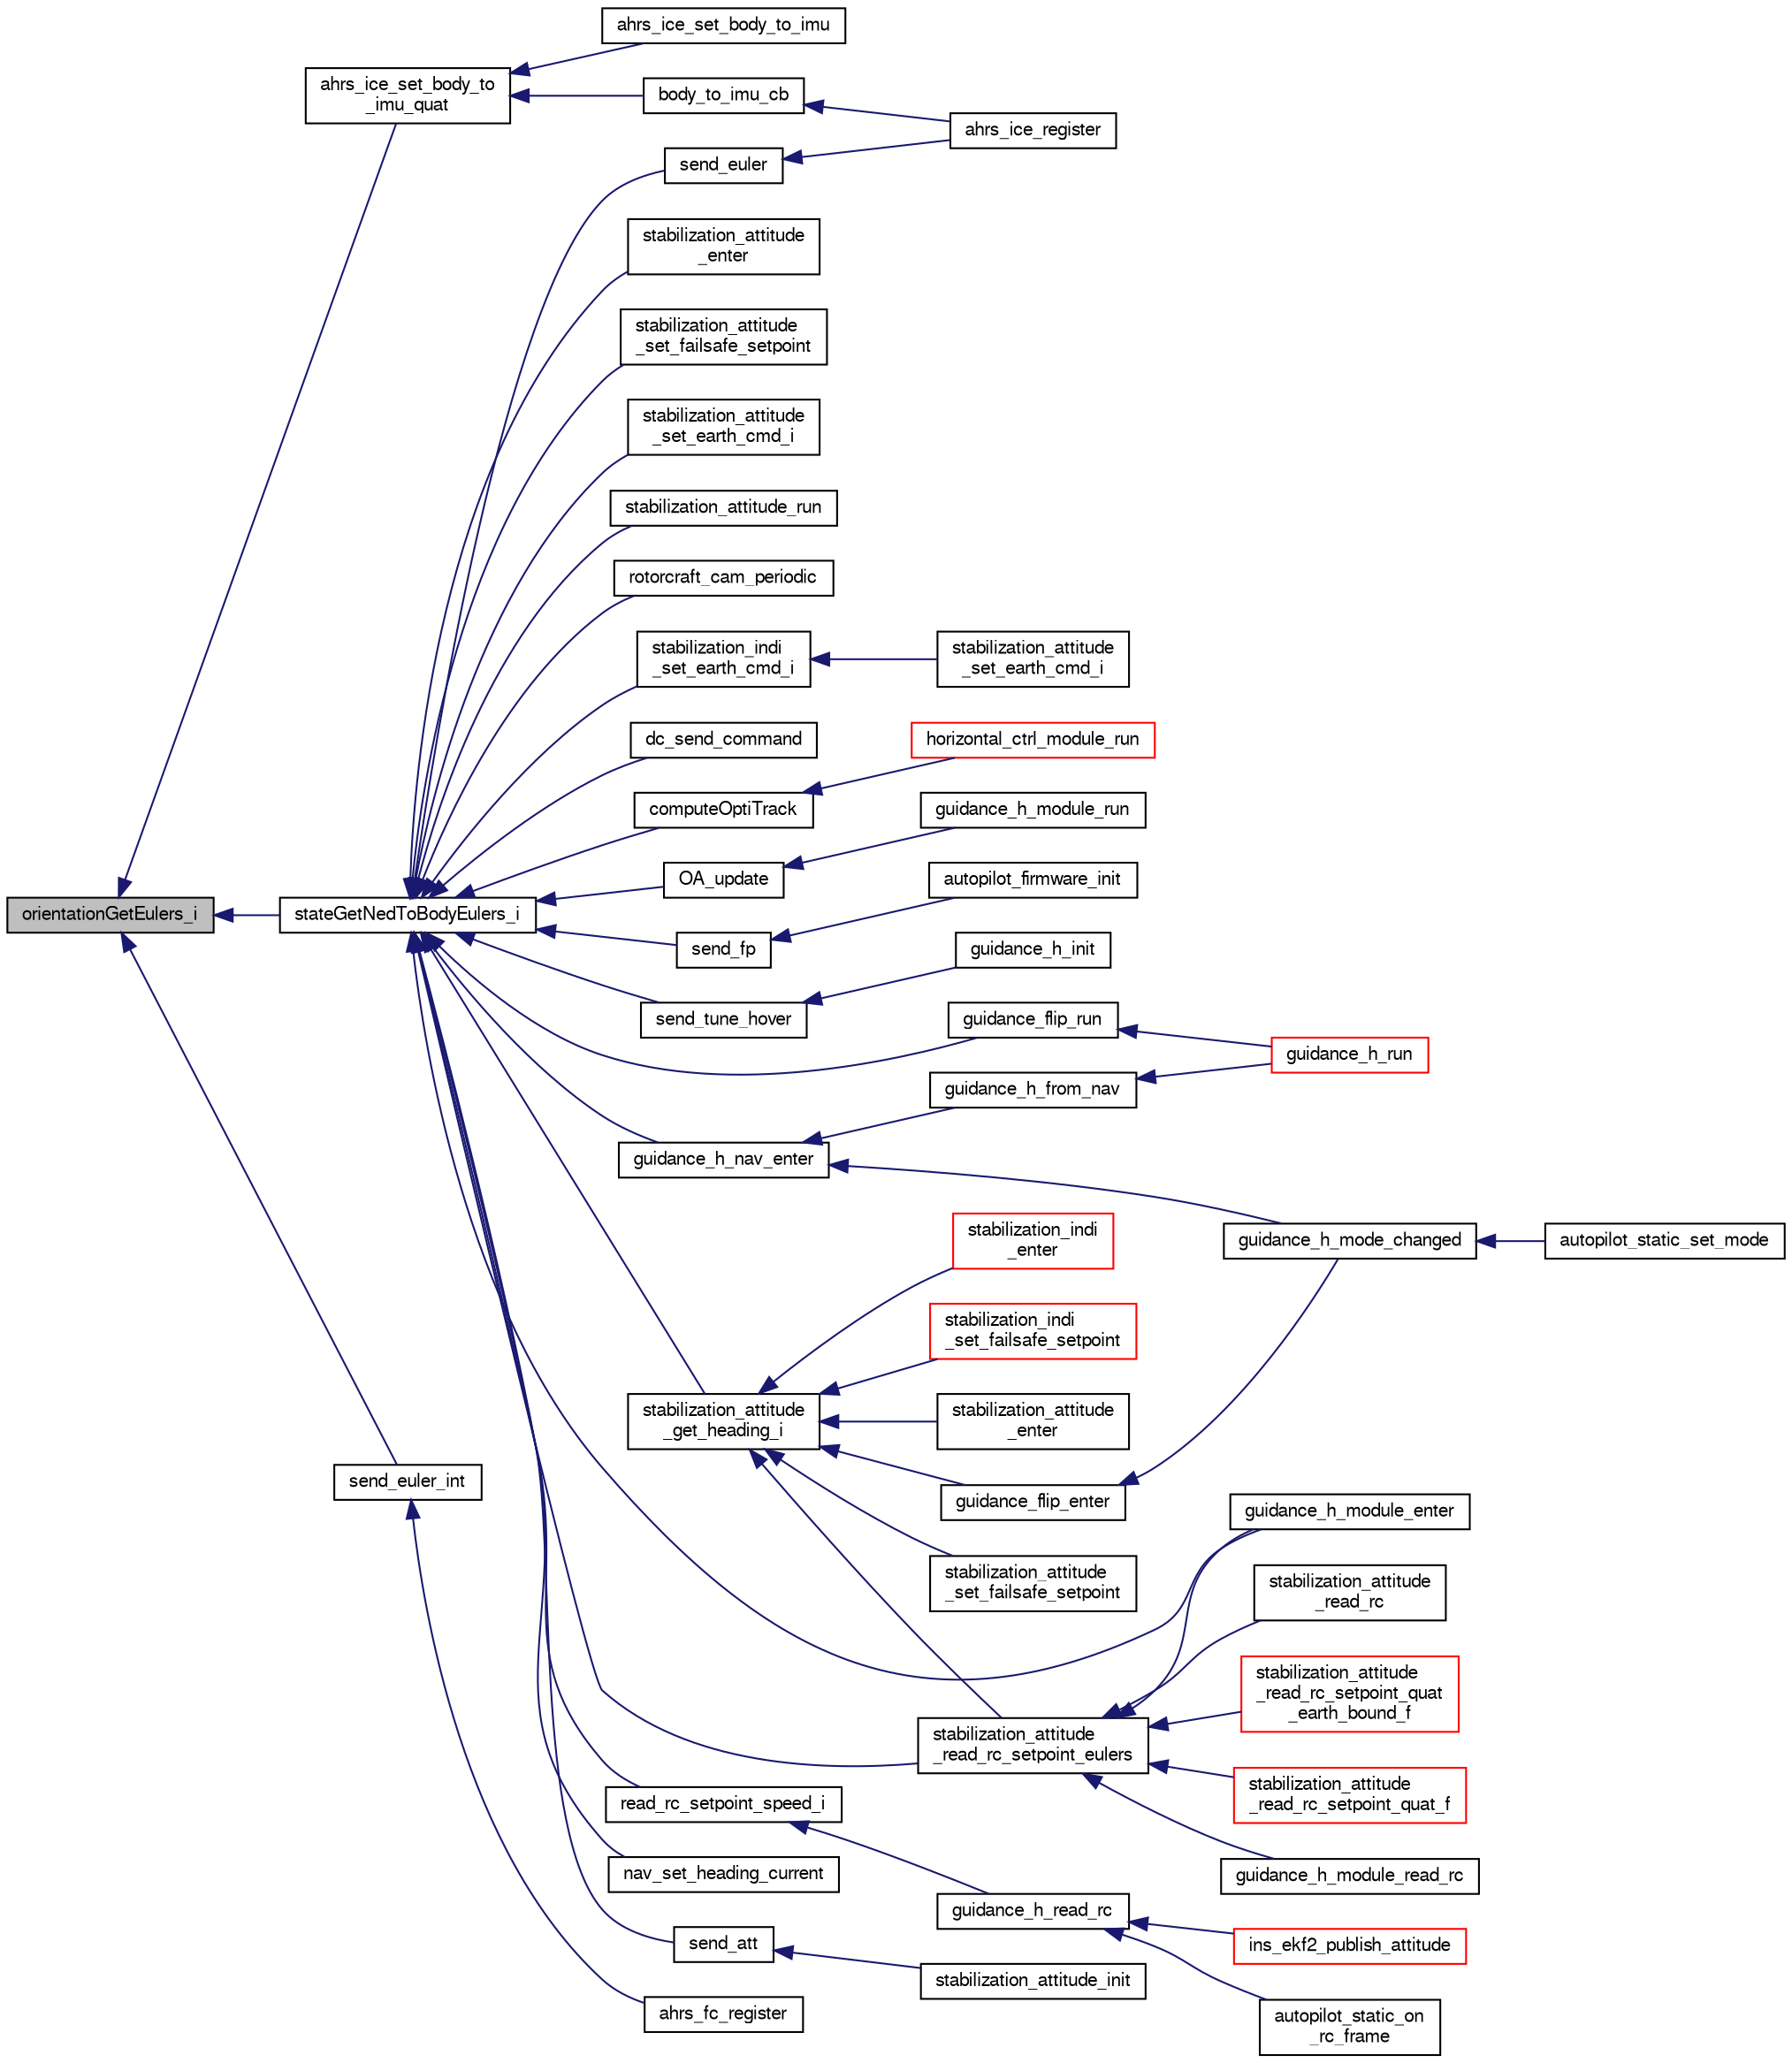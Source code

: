 digraph "orientationGetEulers_i"
{
  edge [fontname="FreeSans",fontsize="10",labelfontname="FreeSans",labelfontsize="10"];
  node [fontname="FreeSans",fontsize="10",shape=record];
  rankdir="LR";
  Node1 [label="orientationGetEulers_i",height=0.2,width=0.4,color="black", fillcolor="grey75", style="filled", fontcolor="black"];
  Node1 -> Node2 [dir="back",color="midnightblue",fontsize="10",style="solid",fontname="FreeSans"];
  Node2 [label="ahrs_ice_set_body_to\l_imu_quat",height=0.2,width=0.4,color="black", fillcolor="white", style="filled",URL="$ahrs__int__cmpl__euler_8h.html#a0be5cbcb18a39fc84c71135b37c1dab5"];
  Node2 -> Node3 [dir="back",color="midnightblue",fontsize="10",style="solid",fontname="FreeSans"];
  Node3 [label="ahrs_ice_set_body_to_imu",height=0.2,width=0.4,color="black", fillcolor="white", style="filled",URL="$ahrs__int__cmpl__euler_8h.html#a40fcc3122d1bac5f0d575ed95c64573a"];
  Node2 -> Node4 [dir="back",color="midnightblue",fontsize="10",style="solid",fontname="FreeSans"];
  Node4 [label="body_to_imu_cb",height=0.2,width=0.4,color="black", fillcolor="white", style="filled",URL="$ahrs__int__cmpl__euler__wrapper_8c.html#ab5f6300c213088a4ea0598baafb5e736"];
  Node4 -> Node5 [dir="back",color="midnightblue",fontsize="10",style="solid",fontname="FreeSans"];
  Node5 [label="ahrs_ice_register",height=0.2,width=0.4,color="black", fillcolor="white", style="filled",URL="$ahrs__int__cmpl__euler__wrapper_8h.html#a9381a05bdc4709a1da0c7eae9b5d9fbc"];
  Node1 -> Node6 [dir="back",color="midnightblue",fontsize="10",style="solid",fontname="FreeSans"];
  Node6 [label="send_euler_int",height=0.2,width=0.4,color="black", fillcolor="white", style="filled",URL="$ahrs__float__cmpl__wrapper_8c.html#aaa9860c134b8f393c70b5c0f9ac9543a"];
  Node6 -> Node7 [dir="back",color="midnightblue",fontsize="10",style="solid",fontname="FreeSans"];
  Node7 [label="ahrs_fc_register",height=0.2,width=0.4,color="black", fillcolor="white", style="filled",URL="$ahrs__float__cmpl__wrapper_8h.html#aa47cd2e2f95362dd732bac1f275344e0"];
  Node1 -> Node8 [dir="back",color="midnightblue",fontsize="10",style="solid",fontname="FreeSans"];
  Node8 [label="stateGetNedToBodyEulers_i",height=0.2,width=0.4,color="black", fillcolor="white", style="filled",URL="$group__state__attitude.html#ga5ae8778366c1fad669189cb2def40792",tooltip="Get vehicle body attitude euler angles (int). "];
  Node8 -> Node9 [dir="back",color="midnightblue",fontsize="10",style="solid",fontname="FreeSans"];
  Node9 [label="send_fp",height=0.2,width=0.4,color="black", fillcolor="white", style="filled",URL="$rotorcraft_2autopilot__firmware_8c.html#acaec1d6d2a2c682a3236c28974830807"];
  Node9 -> Node10 [dir="back",color="midnightblue",fontsize="10",style="solid",fontname="FreeSans"];
  Node10 [label="autopilot_firmware_init",height=0.2,width=0.4,color="black", fillcolor="white", style="filled",URL="$rotorcraft_2autopilot__firmware_8c.html#a2bb31e995242a89c837b4eda1d08fe57",tooltip="Init function. "];
  Node8 -> Node11 [dir="back",color="midnightblue",fontsize="10",style="solid",fontname="FreeSans"];
  Node11 [label="send_tune_hover",height=0.2,width=0.4,color="black", fillcolor="white", style="filled",URL="$rotorcraft_2guidance_2guidance__h_8c.html#a4ac814331d59a84f6a8d55066dd47014"];
  Node11 -> Node12 [dir="back",color="midnightblue",fontsize="10",style="solid",fontname="FreeSans"];
  Node12 [label="guidance_h_init",height=0.2,width=0.4,color="black", fillcolor="white", style="filled",URL="$rotorcraft_2guidance_2guidance__h_8h.html#a7bc4ea0d5351c2ba6ee160db5a2e9f80"];
  Node8 -> Node13 [dir="back",color="midnightblue",fontsize="10",style="solid",fontname="FreeSans"];
  Node13 [label="guidance_h_nav_enter",height=0.2,width=0.4,color="black", fillcolor="white", style="filled",URL="$rotorcraft_2guidance_2guidance__h_8h.html#aaecb10d1d18788c0de654dd479441b20"];
  Node13 -> Node14 [dir="back",color="midnightblue",fontsize="10",style="solid",fontname="FreeSans"];
  Node14 [label="guidance_h_from_nav",height=0.2,width=0.4,color="black", fillcolor="white", style="filled",URL="$rotorcraft_2guidance_2guidance__h_8h.html#a609bdd40f9f6aeac4b4d493ffabd24d5",tooltip="Set horizontal guidance from NAV and run control loop. "];
  Node14 -> Node15 [dir="back",color="midnightblue",fontsize="10",style="solid",fontname="FreeSans"];
  Node15 [label="guidance_h_run",height=0.2,width=0.4,color="red", fillcolor="white", style="filled",URL="$rotorcraft_2guidance_2guidance__h_8h.html#afff2f6a359638c74d5d1051c3edfa554"];
  Node13 -> Node16 [dir="back",color="midnightblue",fontsize="10",style="solid",fontname="FreeSans"];
  Node16 [label="guidance_h_mode_changed",height=0.2,width=0.4,color="black", fillcolor="white", style="filled",URL="$rotorcraft_2guidance_2guidance__h_8h.html#a2903786227eb11507928f99870099225"];
  Node16 -> Node17 [dir="back",color="midnightblue",fontsize="10",style="solid",fontname="FreeSans"];
  Node17 [label="autopilot_static_set_mode",height=0.2,width=0.4,color="black", fillcolor="white", style="filled",URL="$rotorcraft_2autopilot__static_8c.html#af7eb08dcaaeb9f55fe1b77230b0e78c3"];
  Node8 -> Node18 [dir="back",color="midnightblue",fontsize="10",style="solid",fontname="FreeSans"];
  Node18 [label="read_rc_setpoint_speed_i",height=0.2,width=0.4,color="black", fillcolor="white", style="filled",URL="$rotorcraft_2guidance_2guidance__h_8c.html#a964e1aa38b15b12daa52eb67aa1e9648",tooltip="read speed setpoint from RC "];
  Node18 -> Node19 [dir="back",color="midnightblue",fontsize="10",style="solid",fontname="FreeSans"];
  Node19 [label="guidance_h_read_rc",height=0.2,width=0.4,color="black", fillcolor="white", style="filled",URL="$rotorcraft_2guidance_2guidance__h_8h.html#a1ad9b20a107ab0ded48adde7adb6fed0"];
  Node19 -> Node20 [dir="back",color="midnightblue",fontsize="10",style="solid",fontname="FreeSans"];
  Node20 [label="autopilot_static_on\l_rc_frame",height=0.2,width=0.4,color="black", fillcolor="white", style="filled",URL="$rotorcraft_2autopilot__static_8c.html#af48775939dfa2cf7533658fb85851a35",tooltip="Function to be called when a message from FBW is available. "];
  Node19 -> Node21 [dir="back",color="midnightblue",fontsize="10",style="solid",fontname="FreeSans"];
  Node21 [label="ins_ekf2_publish_attitude",height=0.2,width=0.4,color="red", fillcolor="white", style="filled",URL="$ins__ekf2_8cpp.html#ad0d967646b2cb048323e8545662428ed",tooltip="Publish the attitude and get the new state Directly called after a succeslfull gyro+accel reading..."];
  Node8 -> Node22 [dir="back",color="midnightblue",fontsize="10",style="solid",fontname="FreeSans"];
  Node22 [label="guidance_flip_run",height=0.2,width=0.4,color="black", fillcolor="white", style="filled",URL="$guidance__flip_8h.html#a341f66aaa1a6e736e980ae5cccb3c0f5"];
  Node22 -> Node15 [dir="back",color="midnightblue",fontsize="10",style="solid",fontname="FreeSans"];
  Node8 -> Node23 [dir="back",color="midnightblue",fontsize="10",style="solid",fontname="FreeSans"];
  Node23 [label="nav_set_heading_current",height=0.2,width=0.4,color="black", fillcolor="white", style="filled",URL="$rover_2navigation_8h.html#a206d573ce2ca1d37d70cbe4febdd99b3",tooltip="Set heading to the current yaw angle. "];
  Node8 -> Node24 [dir="back",color="midnightblue",fontsize="10",style="solid",fontname="FreeSans"];
  Node24 [label="send_att",height=0.2,width=0.4,color="black", fillcolor="white", style="filled",URL="$stabilization__attitude__euler__int_8c.html#ae9244e1c3c685a32cc7ac97134ea6f6d"];
  Node24 -> Node25 [dir="back",color="midnightblue",fontsize="10",style="solid",fontname="FreeSans"];
  Node25 [label="stabilization_attitude_init",height=0.2,width=0.4,color="black", fillcolor="white", style="filled",URL="$stabilization__attitude__euler__int_8c.html#a03d27593d891182c04fc5337766733d1"];
  Node8 -> Node26 [dir="back",color="midnightblue",fontsize="10",style="solid",fontname="FreeSans"];
  Node26 [label="stabilization_attitude\l_enter",height=0.2,width=0.4,color="black", fillcolor="white", style="filled",URL="$stabilization__attitude__euler__int_8c.html#a23f862ca823e6fd23fc9c111178be077"];
  Node8 -> Node27 [dir="back",color="midnightblue",fontsize="10",style="solid",fontname="FreeSans"];
  Node27 [label="stabilization_attitude\l_set_failsafe_setpoint",height=0.2,width=0.4,color="black", fillcolor="white", style="filled",URL="$stabilization__attitude__euler__int_8c.html#a5a2d8d3947ba9cdc571cea5778c93f4a"];
  Node8 -> Node28 [dir="back",color="midnightblue",fontsize="10",style="solid",fontname="FreeSans"];
  Node28 [label="stabilization_attitude\l_set_earth_cmd_i",height=0.2,width=0.4,color="black", fillcolor="white", style="filled",URL="$stabilization__attitude__euler__int_8c.html#ada3ef183c206d08fd0a902adc118f542"];
  Node8 -> Node29 [dir="back",color="midnightblue",fontsize="10",style="solid",fontname="FreeSans"];
  Node29 [label="stabilization_attitude_run",height=0.2,width=0.4,color="black", fillcolor="white", style="filled",URL="$stabilization__attitude__euler__int_8c.html#add1138c9aae1adaafdb42ddf2f0c039a"];
  Node8 -> Node30 [dir="back",color="midnightblue",fontsize="10",style="solid",fontname="FreeSans"];
  Node30 [label="stabilization_attitude\l_get_heading_i",height=0.2,width=0.4,color="black", fillcolor="white", style="filled",URL="$stabilization__attitude__rc__setpoint_8h.html#a1270210b635f040b5bdd7d974f29c71f"];
  Node30 -> Node31 [dir="back",color="midnightblue",fontsize="10",style="solid",fontname="FreeSans"];
  Node31 [label="guidance_flip_enter",height=0.2,width=0.4,color="black", fillcolor="white", style="filled",URL="$guidance__flip_8h.html#a896a483b1034357b2911e72d625ff8fd"];
  Node31 -> Node16 [dir="back",color="midnightblue",fontsize="10",style="solid",fontname="FreeSans"];
  Node30 -> Node32 [dir="back",color="midnightblue",fontsize="10",style="solid",fontname="FreeSans"];
  Node32 [label="stabilization_attitude\l_enter",height=0.2,width=0.4,color="black", fillcolor="white", style="filled",URL="$stabilization__attitude__heli__indi_8c.html#a23f862ca823e6fd23fc9c111178be077"];
  Node30 -> Node33 [dir="back",color="midnightblue",fontsize="10",style="solid",fontname="FreeSans"];
  Node33 [label="stabilization_attitude\l_read_rc_setpoint_eulers",height=0.2,width=0.4,color="black", fillcolor="white", style="filled",URL="$stabilization__attitude__rc__setpoint_8h.html#a03c89c0dcb17fa02d3caabf86acf82bc",tooltip="Read attitude setpoint from RC as euler angles. "];
  Node33 -> Node34 [dir="back",color="midnightblue",fontsize="10",style="solid",fontname="FreeSans"];
  Node34 [label="guidance_h_module_enter",height=0.2,width=0.4,color="black", fillcolor="white", style="filled",URL="$ctrl__module__outerloop__demo_8c.html#af0a3b4e238d064326406719e8244e92d"];
  Node33 -> Node35 [dir="back",color="midnightblue",fontsize="10",style="solid",fontname="FreeSans"];
  Node35 [label="guidance_h_module_read_rc",height=0.2,width=0.4,color="black", fillcolor="white", style="filled",URL="$ctrl__module__outerloop__demo_8c.html#a4c33bfc7d07ffb6d33a1af63799da082"];
  Node33 -> Node36 [dir="back",color="midnightblue",fontsize="10",style="solid",fontname="FreeSans"];
  Node36 [label="stabilization_attitude\l_read_rc",height=0.2,width=0.4,color="black", fillcolor="white", style="filled",URL="$stabilization__attitude__euler__int_8c.html#ad17347abf36f7dfc4abb0218f10b5f09"];
  Node33 -> Node37 [dir="back",color="midnightblue",fontsize="10",style="solid",fontname="FreeSans"];
  Node37 [label="stabilization_attitude\l_read_rc_setpoint_quat\l_earth_bound_f",height=0.2,width=0.4,color="red", fillcolor="white", style="filled",URL="$stabilization__attitude__rc__setpoint_8h.html#a67c7c9ce5526222ceb3f422269fc8f47"];
  Node33 -> Node38 [dir="back",color="midnightblue",fontsize="10",style="solid",fontname="FreeSans"];
  Node38 [label="stabilization_attitude\l_read_rc_setpoint_quat_f",height=0.2,width=0.4,color="red", fillcolor="white", style="filled",URL="$stabilization__attitude__rc__setpoint_8h.html#a7e0d148d1e5210bb1b299163d77daa4a",tooltip="Read attitude setpoint from RC as quaternion Interprets the stick positions as axes. "];
  Node30 -> Node39 [dir="back",color="midnightblue",fontsize="10",style="solid",fontname="FreeSans"];
  Node39 [label="stabilization_attitude\l_set_failsafe_setpoint",height=0.2,width=0.4,color="black", fillcolor="white", style="filled",URL="$stabilization__attitude__heli__indi_8c.html#a5a2d8d3947ba9cdc571cea5778c93f4a"];
  Node30 -> Node40 [dir="back",color="midnightblue",fontsize="10",style="solid",fontname="FreeSans"];
  Node40 [label="stabilization_indi\l_enter",height=0.2,width=0.4,color="red", fillcolor="white", style="filled",URL="$stabilization__indi__simple_8h.html#a121fd732c65156adade05ffb27fbaf52",tooltip="Function that resets important values upon engaging INDI. "];
  Node30 -> Node41 [dir="back",color="midnightblue",fontsize="10",style="solid",fontname="FreeSans"];
  Node41 [label="stabilization_indi\l_set_failsafe_setpoint",height=0.2,width=0.4,color="red", fillcolor="white", style="filled",URL="$stabilization__indi__simple_8h.html#a2d7051eac973a8507897f6753deaf818",tooltip="Function that calculates the failsafe setpoint. "];
  Node8 -> Node33 [dir="back",color="midnightblue",fontsize="10",style="solid",fontname="FreeSans"];
  Node8 -> Node42 [dir="back",color="midnightblue",fontsize="10",style="solid",fontname="FreeSans"];
  Node42 [label="stabilization_indi\l_set_earth_cmd_i",height=0.2,width=0.4,color="black", fillcolor="white", style="filled",URL="$stabilization__indi__simple_8h.html#a487bd4ac66f844d9d1adfb696f950604",tooltip="Set attitude setpoint from command in earth axes. "];
  Node42 -> Node43 [dir="back",color="midnightblue",fontsize="10",style="solid",fontname="FreeSans"];
  Node43 [label="stabilization_attitude\l_set_earth_cmd_i",height=0.2,width=0.4,color="black", fillcolor="white", style="filled",URL="$stabilization__attitude__quat__indi_8c.html#ada3ef183c206d08fd0a902adc118f542"];
  Node8 -> Node44 [dir="back",color="midnightblue",fontsize="10",style="solid",fontname="FreeSans"];
  Node44 [label="rotorcraft_cam_periodic",height=0.2,width=0.4,color="black", fillcolor="white", style="filled",URL="$rotorcraft__cam_8h.html#a64fb59f54ef1b4ddcec941fbe4cb8d9e"];
  Node8 -> Node34 [dir="back",color="midnightblue",fontsize="10",style="solid",fontname="FreeSans"];
  Node8 -> Node45 [dir="back",color="midnightblue",fontsize="10",style="solid",fontname="FreeSans"];
  Node45 [label="computeOptiTrack",height=0.2,width=0.4,color="black", fillcolor="white", style="filled",URL="$optical__flow__hover_8c.html#a04b77d27bd41ebc387425f8ea0d1166b",tooltip="Get the desired Euler angles for optitrack stabilization. "];
  Node45 -> Node46 [dir="back",color="midnightblue",fontsize="10",style="solid",fontname="FreeSans"];
  Node46 [label="horizontal_ctrl_module_run",height=0.2,width=0.4,color="red", fillcolor="white", style="filled",URL="$optical__flow__hover_8c.html#a1d6a689f380b3efc01bc97ed28ece11d",tooltip="Run the horizontal optical flow hover module. "];
  Node8 -> Node47 [dir="back",color="midnightblue",fontsize="10",style="solid",fontname="FreeSans"];
  Node47 [label="dc_send_command",height=0.2,width=0.4,color="black", fillcolor="white", style="filled",URL="$uart__cam__ctrl_8c.html#a833f16388be36136f5d7d173200d5e95",tooltip="Send Command To Camera. "];
  Node8 -> Node48 [dir="back",color="midnightblue",fontsize="10",style="solid",fontname="FreeSans"];
  Node48 [label="OA_update",height=0.2,width=0.4,color="black", fillcolor="white", style="filled",URL="$guidance__OA_8h.html#ae9523792204e84a5ff5dd0af6f49b225",tooltip="Update the controls based on a vision result. "];
  Node48 -> Node49 [dir="back",color="midnightblue",fontsize="10",style="solid",fontname="FreeSans"];
  Node49 [label="guidance_h_module_run",height=0.2,width=0.4,color="black", fillcolor="white", style="filled",URL="$guidance__OA_8c.html#a77f05df2acd1da23e187f1f3f5d5a26f",tooltip="Main guidance loop. "];
  Node8 -> Node50 [dir="back",color="midnightblue",fontsize="10",style="solid",fontname="FreeSans"];
  Node50 [label="send_euler",height=0.2,width=0.4,color="black", fillcolor="white", style="filled",URL="$ahrs__int__cmpl__euler__wrapper_8c.html#abcc3fa84d1a2a749aed66a3ebd79ea54"];
  Node50 -> Node5 [dir="back",color="midnightblue",fontsize="10",style="solid",fontname="FreeSans"];
}

